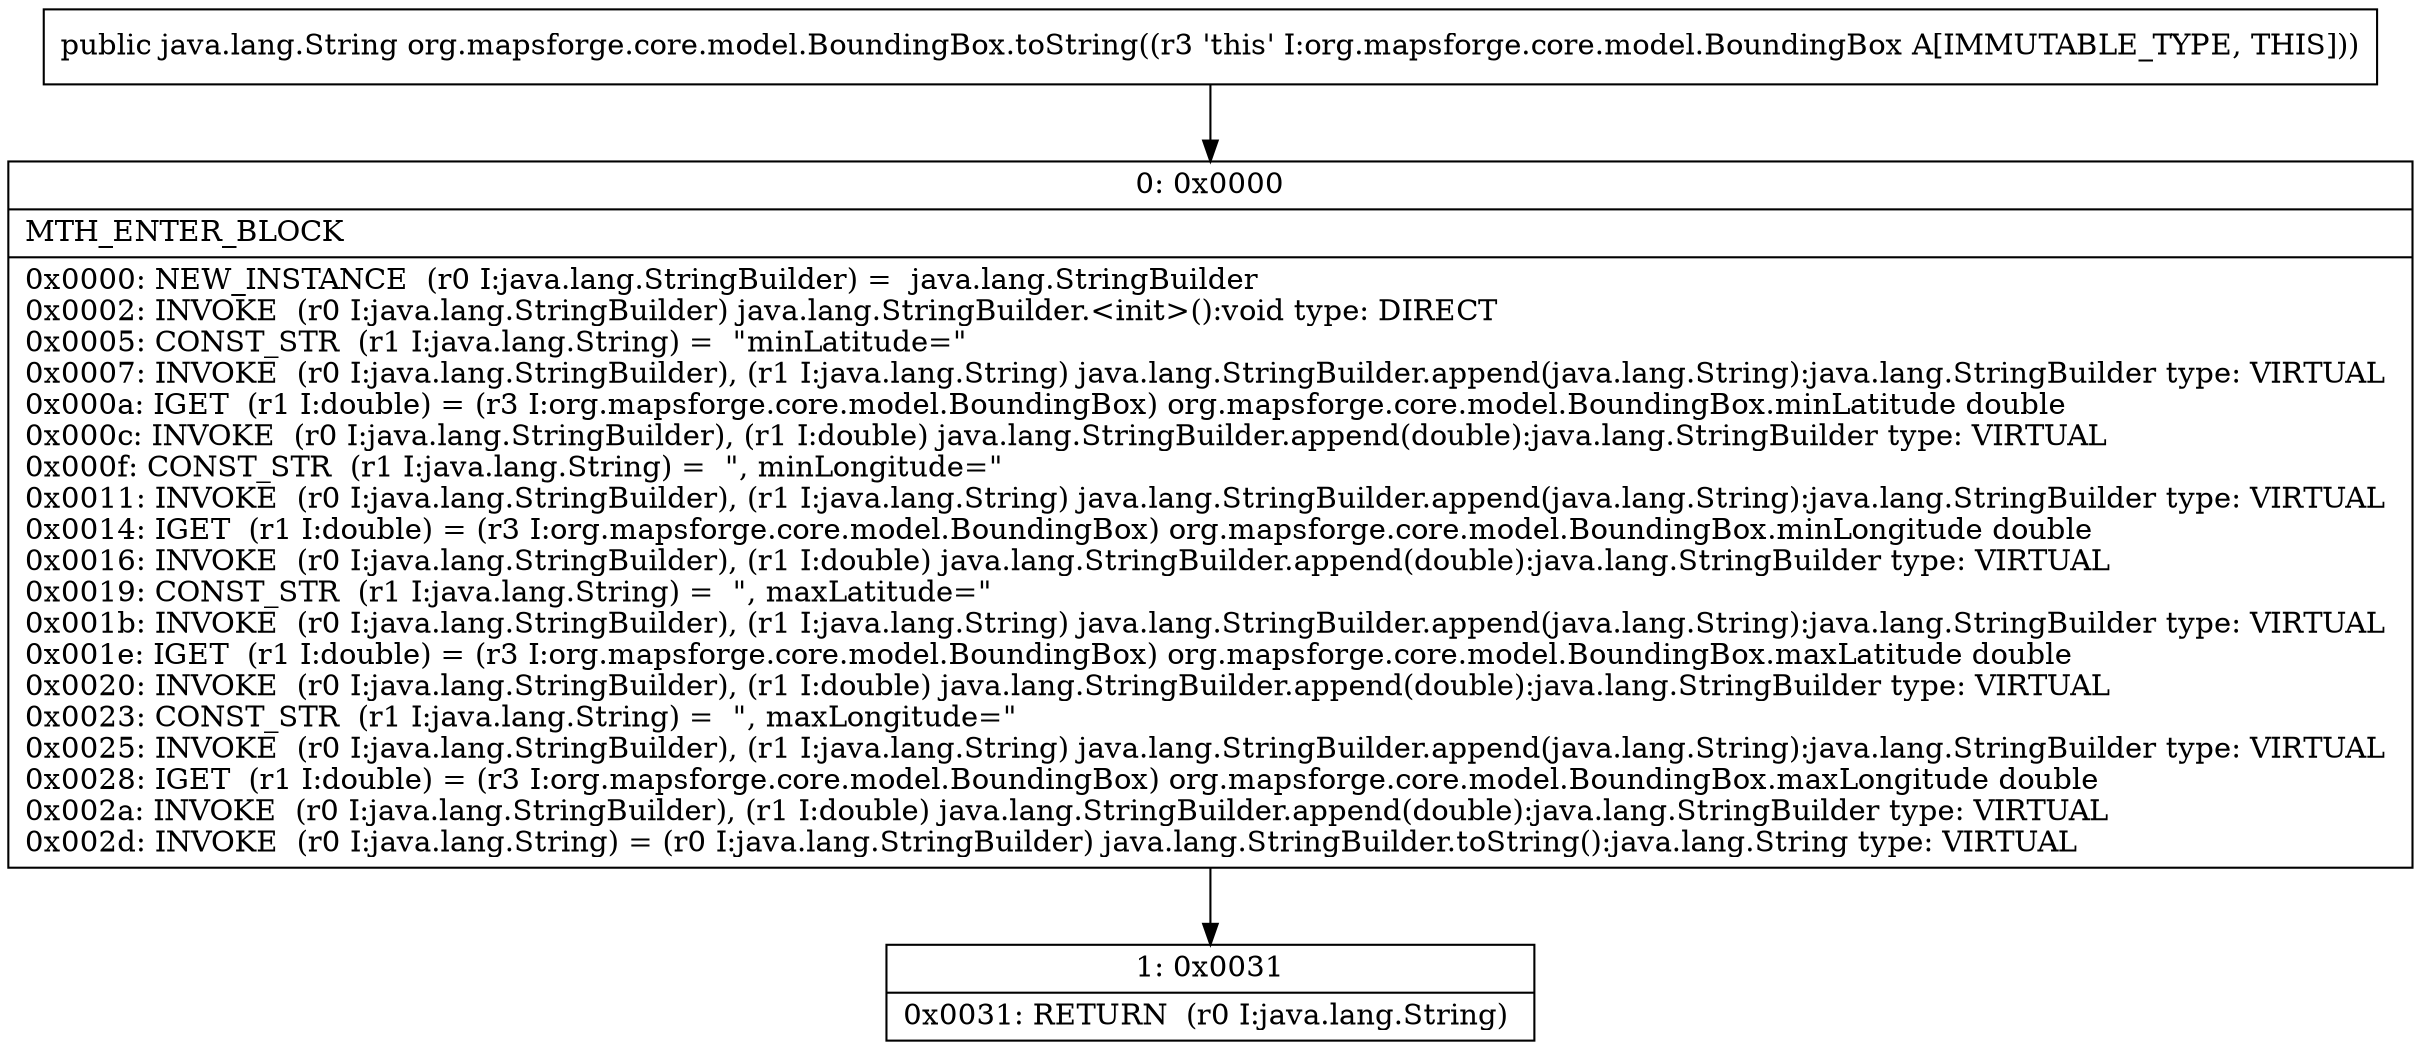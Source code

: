 digraph "CFG fororg.mapsforge.core.model.BoundingBox.toString()Ljava\/lang\/String;" {
Node_0 [shape=record,label="{0\:\ 0x0000|MTH_ENTER_BLOCK\l|0x0000: NEW_INSTANCE  (r0 I:java.lang.StringBuilder) =  java.lang.StringBuilder \l0x0002: INVOKE  (r0 I:java.lang.StringBuilder) java.lang.StringBuilder.\<init\>():void type: DIRECT \l0x0005: CONST_STR  (r1 I:java.lang.String) =  \"minLatitude=\" \l0x0007: INVOKE  (r0 I:java.lang.StringBuilder), (r1 I:java.lang.String) java.lang.StringBuilder.append(java.lang.String):java.lang.StringBuilder type: VIRTUAL \l0x000a: IGET  (r1 I:double) = (r3 I:org.mapsforge.core.model.BoundingBox) org.mapsforge.core.model.BoundingBox.minLatitude double \l0x000c: INVOKE  (r0 I:java.lang.StringBuilder), (r1 I:double) java.lang.StringBuilder.append(double):java.lang.StringBuilder type: VIRTUAL \l0x000f: CONST_STR  (r1 I:java.lang.String) =  \", minLongitude=\" \l0x0011: INVOKE  (r0 I:java.lang.StringBuilder), (r1 I:java.lang.String) java.lang.StringBuilder.append(java.lang.String):java.lang.StringBuilder type: VIRTUAL \l0x0014: IGET  (r1 I:double) = (r3 I:org.mapsforge.core.model.BoundingBox) org.mapsforge.core.model.BoundingBox.minLongitude double \l0x0016: INVOKE  (r0 I:java.lang.StringBuilder), (r1 I:double) java.lang.StringBuilder.append(double):java.lang.StringBuilder type: VIRTUAL \l0x0019: CONST_STR  (r1 I:java.lang.String) =  \", maxLatitude=\" \l0x001b: INVOKE  (r0 I:java.lang.StringBuilder), (r1 I:java.lang.String) java.lang.StringBuilder.append(java.lang.String):java.lang.StringBuilder type: VIRTUAL \l0x001e: IGET  (r1 I:double) = (r3 I:org.mapsforge.core.model.BoundingBox) org.mapsforge.core.model.BoundingBox.maxLatitude double \l0x0020: INVOKE  (r0 I:java.lang.StringBuilder), (r1 I:double) java.lang.StringBuilder.append(double):java.lang.StringBuilder type: VIRTUAL \l0x0023: CONST_STR  (r1 I:java.lang.String) =  \", maxLongitude=\" \l0x0025: INVOKE  (r0 I:java.lang.StringBuilder), (r1 I:java.lang.String) java.lang.StringBuilder.append(java.lang.String):java.lang.StringBuilder type: VIRTUAL \l0x0028: IGET  (r1 I:double) = (r3 I:org.mapsforge.core.model.BoundingBox) org.mapsforge.core.model.BoundingBox.maxLongitude double \l0x002a: INVOKE  (r0 I:java.lang.StringBuilder), (r1 I:double) java.lang.StringBuilder.append(double):java.lang.StringBuilder type: VIRTUAL \l0x002d: INVOKE  (r0 I:java.lang.String) = (r0 I:java.lang.StringBuilder) java.lang.StringBuilder.toString():java.lang.String type: VIRTUAL \l}"];
Node_1 [shape=record,label="{1\:\ 0x0031|0x0031: RETURN  (r0 I:java.lang.String) \l}"];
MethodNode[shape=record,label="{public java.lang.String org.mapsforge.core.model.BoundingBox.toString((r3 'this' I:org.mapsforge.core.model.BoundingBox A[IMMUTABLE_TYPE, THIS])) }"];
MethodNode -> Node_0;
Node_0 -> Node_1;
}

